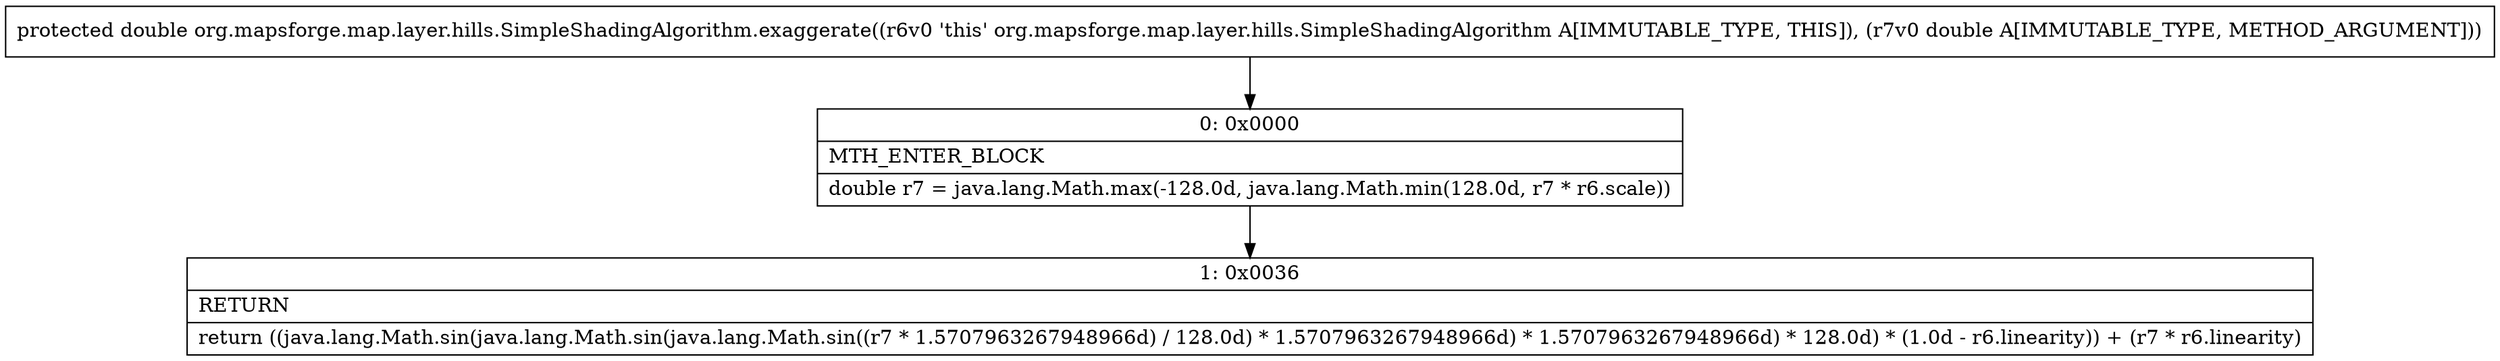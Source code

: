 digraph "CFG fororg.mapsforge.map.layer.hills.SimpleShadingAlgorithm.exaggerate(D)D" {
Node_0 [shape=record,label="{0\:\ 0x0000|MTH_ENTER_BLOCK\l|double r7 = java.lang.Math.max(\-128.0d, java.lang.Math.min(128.0d, r7 * r6.scale))\l}"];
Node_1 [shape=record,label="{1\:\ 0x0036|RETURN\l|return ((java.lang.Math.sin(java.lang.Math.sin(java.lang.Math.sin((r7 * 1.5707963267948966d) \/ 128.0d) * 1.5707963267948966d) * 1.5707963267948966d) * 128.0d) * (1.0d \- r6.linearity)) + (r7 * r6.linearity)\l}"];
MethodNode[shape=record,label="{protected double org.mapsforge.map.layer.hills.SimpleShadingAlgorithm.exaggerate((r6v0 'this' org.mapsforge.map.layer.hills.SimpleShadingAlgorithm A[IMMUTABLE_TYPE, THIS]), (r7v0 double A[IMMUTABLE_TYPE, METHOD_ARGUMENT])) }"];
MethodNode -> Node_0;
Node_0 -> Node_1;
}

